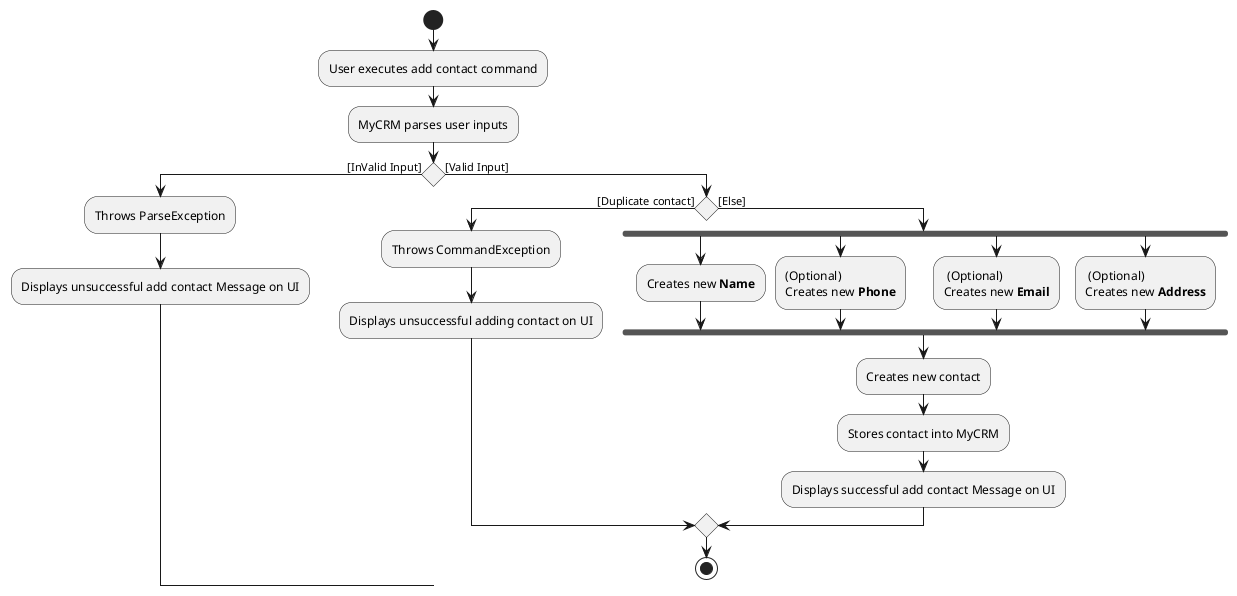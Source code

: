 @startuml
start
:User executes add contact command;
:MyCRM parses user inputs;
if() then ([InValid Input])
    :Throws ParseException;
    :Displays unsuccessful add contact Message on UI;
else ([Valid Input])
    if () then ([Duplicate contact])
        :Throws CommandException;
        :Displays unsuccessful adding contact on UI;
    else ([Else])
    fork
    :Creates new **Name**;
    fork again
    :(Optional)
    Creates new **Phone**;
    fork again
    : (Optional)
    Creates new **Email**;
    fork again
    : (Optional)
    Creates new **Address**;
    end fork
    :Creates new contact;
    :Stores contact into MyCRM;
    :Displays successful add contact Message on UI;
endif;
stop
@enduml
